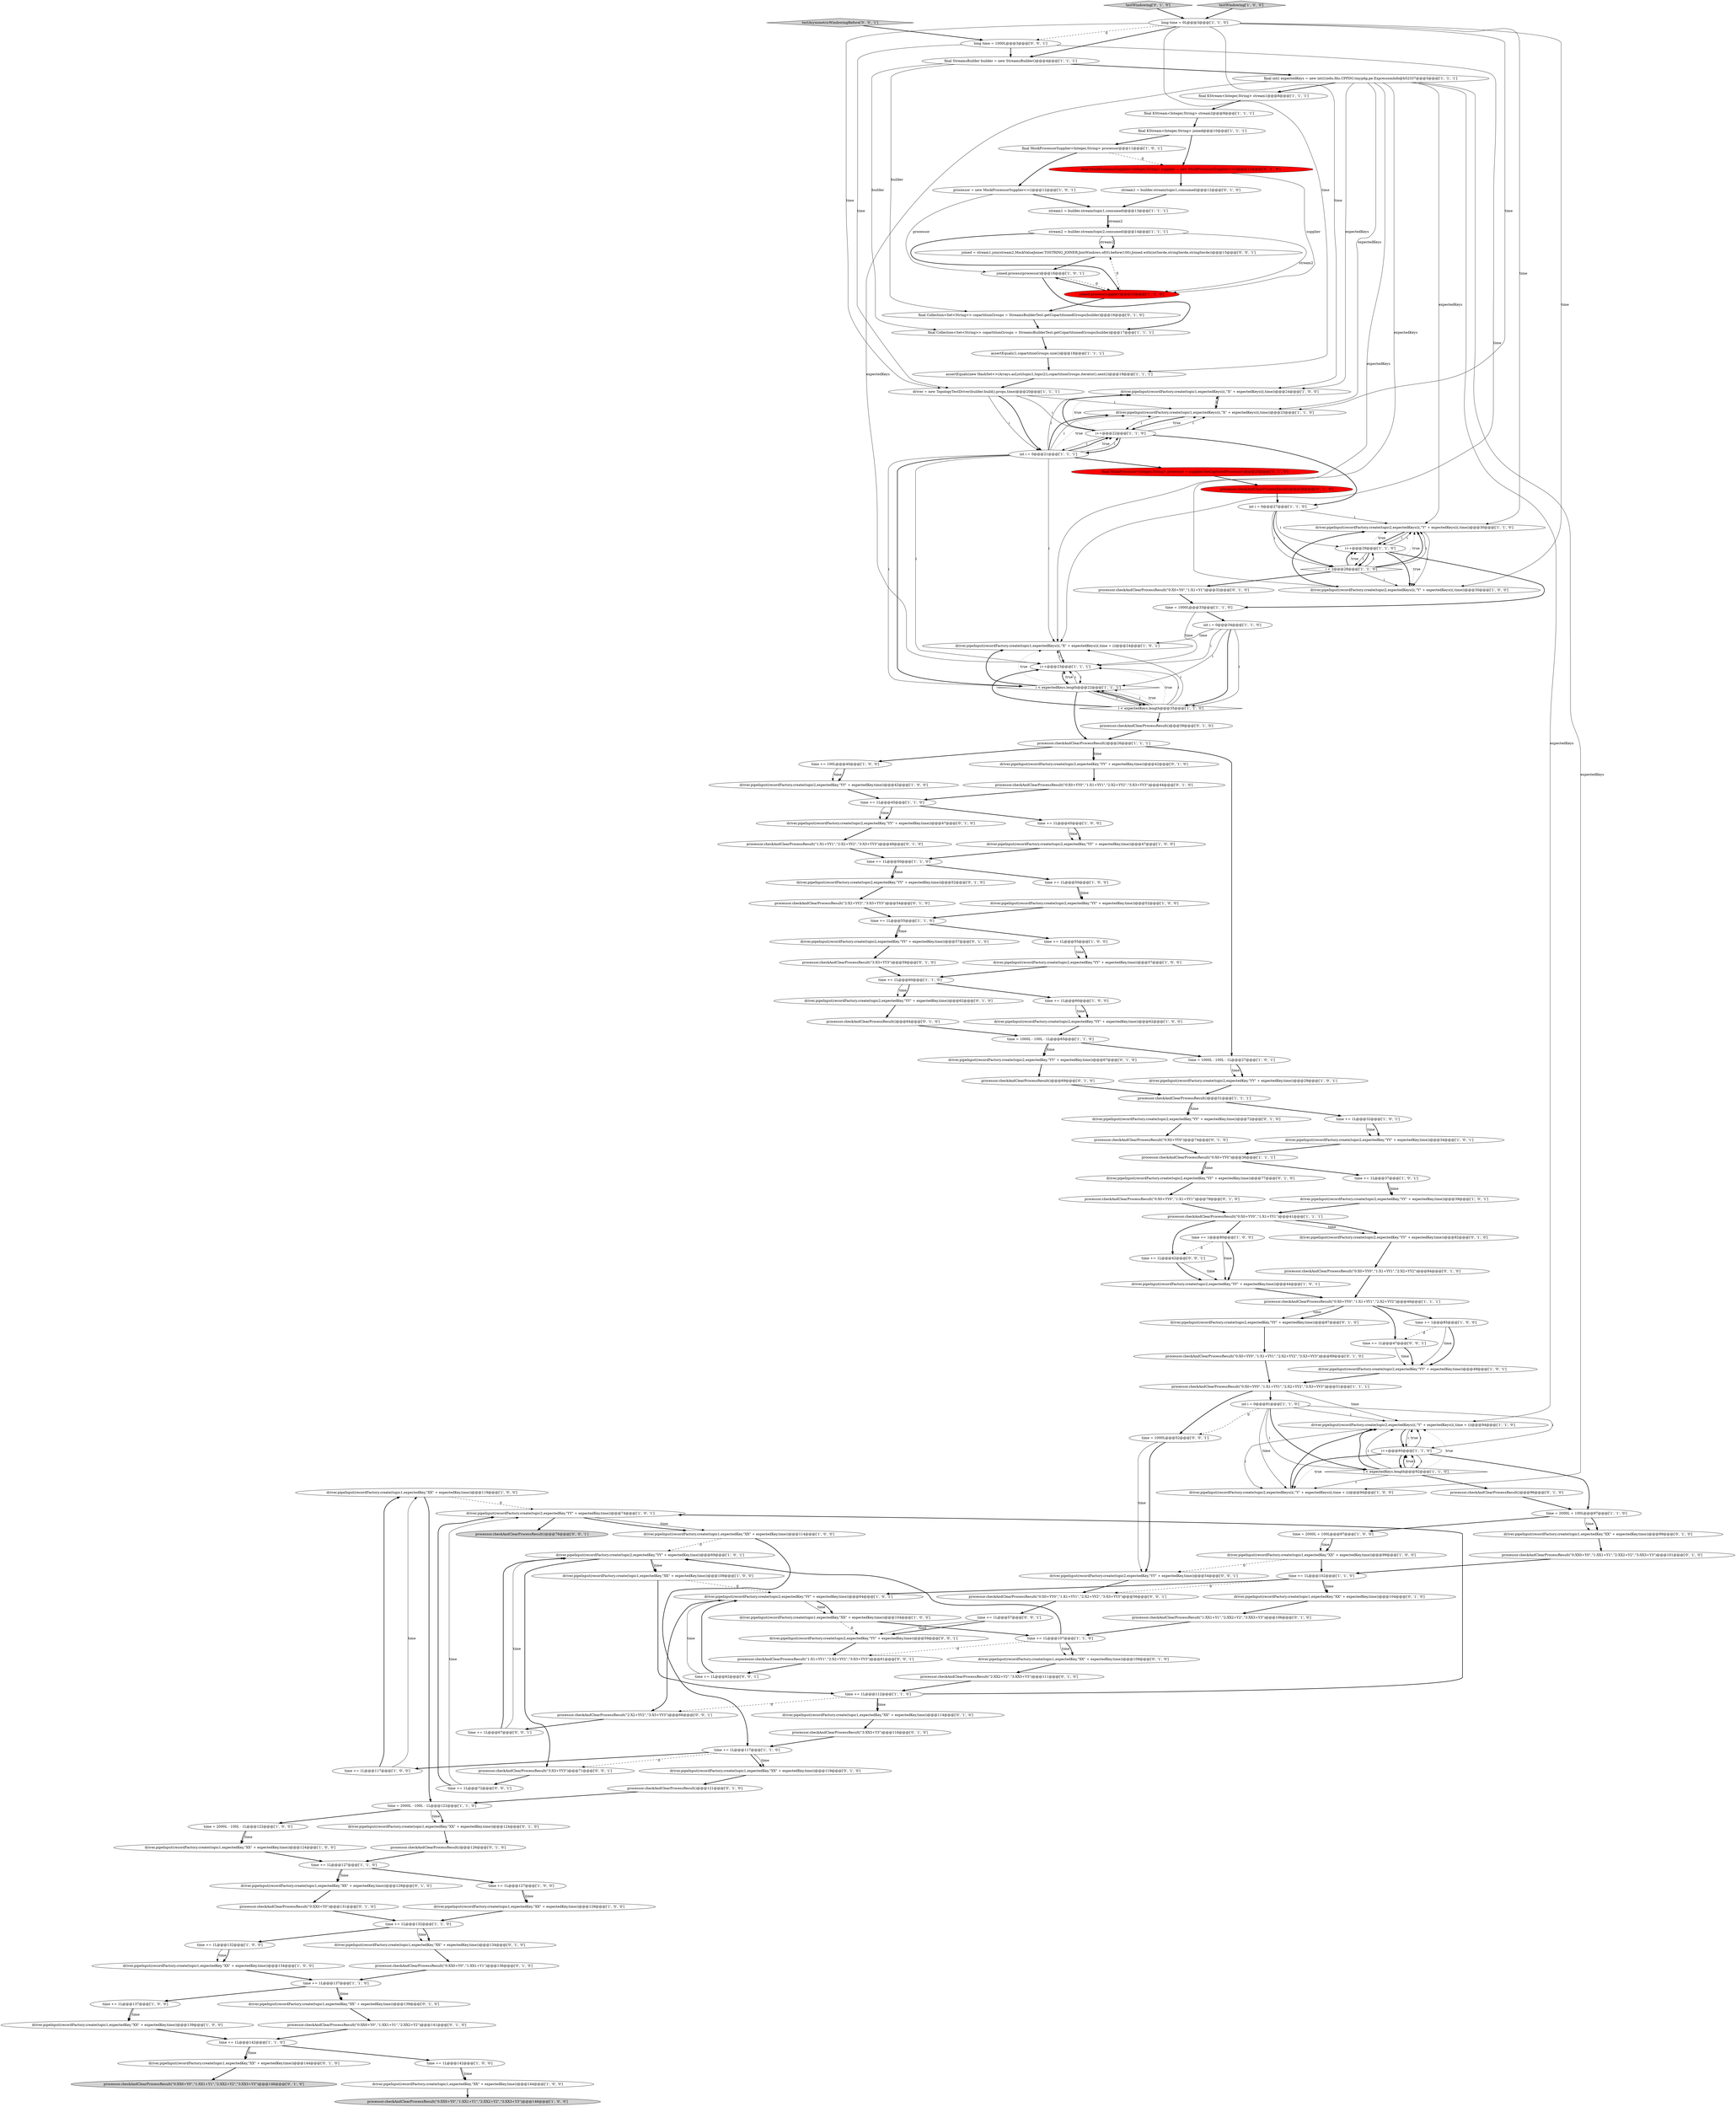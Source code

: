 digraph {
75 [style = filled, label = "driver.pipeInput(recordFactory.create(topic1,expectedKey,\"XX\" + expectedKey,time))@@@134@@@['1', '0', '0']", fillcolor = white, shape = ellipse image = "AAA0AAABBB1BBB"];
8 [style = filled, label = "driver.pipeInput(recordFactory.create(topic2,expectedKey,\"YY\" + expectedKey,time))@@@34@@@['1', '0', '1']", fillcolor = white, shape = ellipse image = "AAA0AAABBB1BBB"];
154 [style = filled, label = "time += 1L@@@67@@@['0', '0', '1']", fillcolor = white, shape = ellipse image = "AAA0AAABBB3BBB"];
96 [style = filled, label = "time = 2000L - 100L - 1L@@@122@@@['1', '0', '0']", fillcolor = white, shape = ellipse image = "AAA0AAABBB1BBB"];
158 [style = filled, label = "processor.checkAndClearProcessResult(\"1:X1+YY1\",\"2:X2+YY2\",\"3:X3+YY3\")@@@61@@@['0', '0', '1']", fillcolor = white, shape = ellipse image = "AAA0AAABBB3BBB"];
27 [style = filled, label = "time = 1000L@@@33@@@['1', '1', '0']", fillcolor = white, shape = ellipse image = "AAA0AAABBB1BBB"];
101 [style = filled, label = "processor.checkAndClearProcessResult()@@@64@@@['0', '1', '0']", fillcolor = white, shape = ellipse image = "AAA0AAABBB2BBB"];
62 [style = filled, label = "time = 2000L - 100L - 1L@@@122@@@['1', '1', '0']", fillcolor = white, shape = ellipse image = "AAA0AAABBB1BBB"];
146 [style = filled, label = "processor.checkAndClearProcessResult(\"3:X3+YY3\")@@@59@@@['0', '1', '0']", fillcolor = white, shape = ellipse image = "AAA0AAABBB2BBB"];
15 [style = filled, label = "driver.pipeInput(recordFactory.create(topic1,expectedKey,\"XX\" + expectedKey,time))@@@119@@@['1', '0', '0']", fillcolor = white, shape = ellipse image = "AAA0AAABBB1BBB"];
151 [style = filled, label = "testAsymmetricWindowingBefore['0', '0', '1']", fillcolor = lightgray, shape = diamond image = "AAA0AAABBB3BBB"];
125 [style = filled, label = "driver.pipeInput(recordFactory.create(topic1,expectedKey,\"XX\" + expectedKey,time))@@@139@@@['0', '1', '0']", fillcolor = white, shape = ellipse image = "AAA0AAABBB2BBB"];
141 [style = filled, label = "driver.pipeInput(recordFactory.create(topic2,expectedKey,\"YY\" + expectedKey,time))@@@72@@@['0', '1', '0']", fillcolor = white, shape = ellipse image = "AAA0AAABBB2BBB"];
50 [style = filled, label = "driver.pipeInput(recordFactory.create(topic1,expectedKeys(i(,\"X\" + expectedKeys(i(,time))@@@24@@@['1', '0', '0']", fillcolor = white, shape = ellipse image = "AAA0AAABBB1BBB"];
69 [style = filled, label = "driver.pipeInput(recordFactory.create(topic2,expectedKey,\"YY\" + expectedKey,time))@@@69@@@['1', '0', '1']", fillcolor = white, shape = ellipse image = "AAA0AAABBB1BBB"];
81 [style = filled, label = "driver.pipeInput(recordFactory.create(topic2,expectedKeys(i(,\"Y\" + expectedKeys(i(,time))@@@30@@@['1', '1', '0']", fillcolor = white, shape = ellipse image = "AAA0AAABBB1BBB"];
153 [style = filled, label = "processor.checkAndClearProcessResult(\"3:X3+YY3\")@@@71@@@['0', '0', '1']", fillcolor = white, shape = ellipse image = "AAA0AAABBB3BBB"];
77 [style = filled, label = "driver.pipeInput(recordFactory.create(topic1,expectedKey,\"XX\" + expectedKey,time))@@@124@@@['1', '0', '0']", fillcolor = white, shape = ellipse image = "AAA0AAABBB1BBB"];
121 [style = filled, label = "driver.pipeInput(recordFactory.create(topic1,expectedKey,\"XX\" + expectedKey,time))@@@114@@@['0', '1', '0']", fillcolor = white, shape = ellipse image = "AAA0AAABBB2BBB"];
155 [style = filled, label = "time += 1L@@@72@@@['0', '0', '1']", fillcolor = white, shape = ellipse image = "AAA0AAABBB3BBB"];
24 [style = filled, label = "assertEquals(new HashSet<>(Arrays.asList(topic1,topic2)),copartitionGroups.iterator().next())@@@19@@@['1', '1', '1']", fillcolor = white, shape = ellipse image = "AAA0AAABBB1BBB"];
49 [style = filled, label = "time += 1L@@@112@@@['1', '1', '0']", fillcolor = white, shape = ellipse image = "AAA0AAABBB1BBB"];
4 [style = filled, label = "processor.checkAndClearProcessResult(\"0:X0+YY0\",\"1:X1+YY1\",\"2:X2+YY2\",\"3:X3+YY3\")@@@51@@@['1', '1', '1']", fillcolor = white, shape = ellipse image = "AAA0AAABBB1BBB"];
162 [style = filled, label = "joined = stream1.join(stream2,MockValueJoiner.TOSTRING_JOINER,JoinWindows.of(0).before(100),Joined.with(intSerde,stringSerde,stringSerde))@@@15@@@['0', '0', '1']", fillcolor = white, shape = ellipse image = "AAA0AAABBB3BBB"];
119 [style = filled, label = "processor.checkAndClearProcessResult(\"2:XX2+Y2\",\"3:XX3+Y3\")@@@111@@@['0', '1', '0']", fillcolor = white, shape = ellipse image = "AAA0AAABBB2BBB"];
126 [style = filled, label = "driver.pipeInput(recordFactory.create(topic2,expectedKey,\"YY\" + expectedKey,time))@@@42@@@['0', '1', '0']", fillcolor = white, shape = ellipse image = "AAA0AAABBB2BBB"];
64 [style = filled, label = "driver.pipeInput(recordFactory.create(topic2,expectedKey,\"YY\" + expectedKey,time))@@@42@@@['1', '0', '0']", fillcolor = white, shape = ellipse image = "AAA0AAABBB1BBB"];
70 [style = filled, label = "time += 1L@@@137@@@['1', '0', '0']", fillcolor = white, shape = ellipse image = "AAA0AAABBB1BBB"];
35 [style = filled, label = "driver.pipeInput(recordFactory.create(topic2,expectedKey,\"YY\" + expectedKey,time))@@@29@@@['1', '0', '1']", fillcolor = white, shape = ellipse image = "AAA0AAABBB1BBB"];
103 [style = filled, label = "driver.pipeInput(recordFactory.create(topic1,expectedKey,\"XX\" + expectedKey,time))@@@134@@@['0', '1', '0']", fillcolor = white, shape = ellipse image = "AAA0AAABBB2BBB"];
63 [style = filled, label = "driver.pipeInput(recordFactory.create(topic2,expectedKey,\"YY\" + expectedKey,time))@@@39@@@['1', '0', '1']", fillcolor = white, shape = ellipse image = "AAA0AAABBB1BBB"];
45 [style = filled, label = "final KStream<Integer,String> joined@@@10@@@['1', '1', '1']", fillcolor = white, shape = ellipse image = "AAA0AAABBB1BBB"];
83 [style = filled, label = "time += 1L@@@55@@@['1', '0', '0']", fillcolor = white, shape = ellipse image = "AAA0AAABBB1BBB"];
2 [style = filled, label = "time += 1L@@@127@@@['1', '0', '0']", fillcolor = white, shape = ellipse image = "AAA0AAABBB1BBB"];
60 [style = filled, label = "time += 1L@@@117@@@['1', '1', '0']", fillcolor = white, shape = ellipse image = "AAA0AAABBB1BBB"];
108 [style = filled, label = "processor.checkAndClearProcessResult()@@@96@@@['0', '1', '0']", fillcolor = white, shape = ellipse image = "AAA0AAABBB2BBB"];
104 [style = filled, label = "final MockProcessor<Integer,String> processor = supplier.theCapturedProcessor()@@@25@@@['0', '1', '0']", fillcolor = red, shape = ellipse image = "AAA1AAABBB2BBB"];
31 [style = filled, label = "time += 1L@@@127@@@['1', '1', '0']", fillcolor = white, shape = ellipse image = "AAA0AAABBB1BBB"];
43 [style = filled, label = "time = 1000L - 100L - 1L@@@27@@@['1', '0', '1']", fillcolor = white, shape = ellipse image = "AAA0AAABBB1BBB"];
1 [style = filled, label = "i < expectedKeys.length@@@92@@@['1', '1', '0']", fillcolor = white, shape = diamond image = "AAA0AAABBB1BBB"];
58 [style = filled, label = "time += 1L@@@107@@@['1', '1', '0']", fillcolor = white, shape = ellipse image = "AAA0AAABBB1BBB"];
113 [style = filled, label = "driver.pipeInput(recordFactory.create(topic2,expectedKey,\"YY\" + expectedKey,time))@@@67@@@['0', '1', '0']", fillcolor = white, shape = ellipse image = "AAA0AAABBB2BBB"];
37 [style = filled, label = "driver.pipeInput(recordFactory.create(topic2,expectedKeys(i(,\"Y\" + expectedKeys(i(,time + i))@@@94@@@['1', '1', '0']", fillcolor = white, shape = ellipse image = "AAA0AAABBB1BBB"];
145 [style = filled, label = "processor.checkAndClearProcessResult()@@@26@@@['0', '1', '0']", fillcolor = red, shape = ellipse image = "AAA1AAABBB2BBB"];
0 [style = filled, label = "time += 1L@@@137@@@['1', '1', '0']", fillcolor = white, shape = ellipse image = "AAA0AAABBB1BBB"];
132 [style = filled, label = "processor.checkAndClearProcessResult(\"0:XX0+Y0\",\"1:XX1+Y1\",\"2:XX2+Y2\",\"3:XX3+Y3\")@@@146@@@['0', '1', '0']", fillcolor = lightgray, shape = ellipse image = "AAA0AAABBB2BBB"];
34 [style = filled, label = "processor.checkAndClearProcessResult(\"0:XX0+Y0\",\"1:XX1+Y1\",\"2:XX2+Y2\",\"3:XX3+Y3\")@@@146@@@['1', '0', '0']", fillcolor = lightgray, shape = ellipse image = "AAA0AAABBB1BBB"];
51 [style = filled, label = "driver.pipeInput(recordFactory.create(topic1,expectedKey,\"XX\" + expectedKey,time))@@@99@@@['1', '0', '0']", fillcolor = white, shape = ellipse image = "AAA0AAABBB1BBB"];
78 [style = filled, label = "time += 1L@@@50@@@['1', '0', '0']", fillcolor = white, shape = ellipse image = "AAA0AAABBB1BBB"];
94 [style = filled, label = "time += 1L@@@142@@@['1', '1', '0']", fillcolor = white, shape = ellipse image = "AAA0AAABBB1BBB"];
98 [style = filled, label = "driver.pipeInput(recordFactory.create(topic2,expectedKey,\"YY\" + expectedKey,time))@@@74@@@['1', '0', '1']", fillcolor = white, shape = ellipse image = "AAA0AAABBB1BBB"];
138 [style = filled, label = "driver.pipeInput(recordFactory.create(topic2,expectedKey,\"YY\" + expectedKey,time))@@@47@@@['0', '1', '0']", fillcolor = white, shape = ellipse image = "AAA0AAABBB2BBB"];
6 [style = filled, label = "time += 1@@@80@@@['1', '0', '0']", fillcolor = white, shape = ellipse image = "AAA0AAABBB1BBB"];
114 [style = filled, label = "driver.pipeInput(recordFactory.create(topic1,expectedKey,\"XX\" + expectedKey,time))@@@99@@@['0', '1', '0']", fillcolor = white, shape = ellipse image = "AAA0AAABBB2BBB"];
14 [style = filled, label = "final StreamsBuilder builder = new StreamsBuilder()@@@4@@@['1', '1', '1']", fillcolor = white, shape = ellipse image = "AAA0AAABBB1BBB"];
72 [style = filled, label = "driver.pipeInput(recordFactory.create(topic1,expectedKey,\"XX\" + expectedKey,time))@@@139@@@['1', '0', '0']", fillcolor = white, shape = ellipse image = "AAA0AAABBB1BBB"];
5 [style = filled, label = "assertEquals(1,copartitionGroups.size())@@@18@@@['1', '1', '1']", fillcolor = white, shape = ellipse image = "AAA0AAABBB1BBB"];
99 [style = filled, label = "driver.pipeInput(recordFactory.create(topic2,expectedKey,\"YY\" + expectedKey,time))@@@87@@@['0', '1', '0']", fillcolor = white, shape = ellipse image = "AAA0AAABBB2BBB"];
79 [style = filled, label = "time += 1L@@@60@@@['1', '1', '0']", fillcolor = white, shape = ellipse image = "AAA0AAABBB1BBB"];
40 [style = filled, label = "processor = new MockProcessorSupplier<>()@@@12@@@['1', '0', '1']", fillcolor = white, shape = ellipse image = "AAA0AAABBB1BBB"];
111 [style = filled, label = "processor.checkAndClearProcessResult(\"0:X0+Y0\",\"1:X1+Y1\")@@@32@@@['0', '1', '0']", fillcolor = white, shape = ellipse image = "AAA0AAABBB2BBB"];
147 [style = filled, label = "processor.checkAndClearProcessResult(\"0:X0+YY0\",\"1:X1+YY1\",\"2:X2+YY2\",\"3:X3+YY3\")@@@89@@@['0', '1', '0']", fillcolor = white, shape = ellipse image = "AAA0AAABBB2BBB"];
44 [style = filled, label = "processor.checkAndClearProcessResult(\"0:X0+YY0\")@@@36@@@['1', '1', '1']", fillcolor = white, shape = ellipse image = "AAA0AAABBB1BBB"];
56 [style = filled, label = "joined.process(processor)@@@16@@@['1', '0', '1']", fillcolor = white, shape = ellipse image = "AAA0AAABBB1BBB"];
13 [style = filled, label = "driver.pipeInput(recordFactory.create(topic2,expectedKey,\"YY\" + expectedKey,time))@@@44@@@['1', '0', '1']", fillcolor = white, shape = ellipse image = "AAA0AAABBB1BBB"];
23 [style = filled, label = "i < expectedKeys.length@@@22@@@['1', '1', '1']", fillcolor = white, shape = diamond image = "AAA0AAABBB1BBB"];
42 [style = filled, label = "final KStream<Integer,String> stream1@@@8@@@['1', '1', '1']", fillcolor = white, shape = ellipse image = "AAA0AAABBB1BBB"];
95 [style = filled, label = "driver.pipeInput(recordFactory.create(topic1,expectedKey,\"XX\" + expectedKey,time))@@@104@@@['1', '0', '0']", fillcolor = white, shape = ellipse image = "AAA0AAABBB1BBB"];
39 [style = filled, label = "time = 2000L + 100L@@@97@@@['1', '1', '0']", fillcolor = white, shape = ellipse image = "AAA0AAABBB1BBB"];
120 [style = filled, label = "stream1 = builder.stream(topic1,consumed)@@@12@@@['0', '1', '0']", fillcolor = white, shape = ellipse image = "AAA0AAABBB2BBB"];
84 [style = filled, label = "driver.pipeInput(recordFactory.create(topic1,expectedKeys(i(,\"X\" + expectedKeys(i(,time))@@@23@@@['1', '1', '0']", fillcolor = white, shape = ellipse image = "AAA0AAABBB1BBB"];
88 [style = filled, label = "int i = 0@@@27@@@['1', '1', '0']", fillcolor = white, shape = ellipse image = "AAA0AAABBB1BBB"];
48 [style = filled, label = "time += 100L@@@40@@@['1', '0', '0']", fillcolor = white, shape = ellipse image = "AAA0AAABBB1BBB"];
52 [style = filled, label = "time += 1L@@@55@@@['1', '1', '0']", fillcolor = white, shape = ellipse image = "AAA0AAABBB1BBB"];
128 [style = filled, label = "driver.pipeInput(recordFactory.create(topic1,expectedKey,\"XX\" + expectedKey,time))@@@119@@@['0', '1', '0']", fillcolor = white, shape = ellipse image = "AAA0AAABBB2BBB"];
112 [style = filled, label = "testWindowing['0', '1', '0']", fillcolor = lightgray, shape = diamond image = "AAA0AAABBB2BBB"];
137 [style = filled, label = "processor.checkAndClearProcessResult(\"0:XX0+Y0\",\"1:XX1+Y1\",\"2:XX2+Y2\")@@@141@@@['0', '1', '0']", fillcolor = white, shape = ellipse image = "AAA0AAABBB2BBB"];
29 [style = filled, label = "i < expectedKeys.length@@@35@@@['1', '1', '0']", fillcolor = white, shape = diamond image = "AAA0AAABBB1BBB"];
76 [style = filled, label = "int i = 0@@@21@@@['1', '1', '1']", fillcolor = white, shape = ellipse image = "AAA0AAABBB1BBB"];
105 [style = filled, label = "driver.pipeInput(recordFactory.create(topic2,expectedKey,\"YY\" + expectedKey,time))@@@57@@@['0', '1', '0']", fillcolor = white, shape = ellipse image = "AAA0AAABBB2BBB"];
118 [style = filled, label = "driver.pipeInput(recordFactory.create(topic2,expectedKey,\"YY\" + expectedKey,time))@@@52@@@['0', '1', '0']", fillcolor = white, shape = ellipse image = "AAA0AAABBB2BBB"];
115 [style = filled, label = "processor.checkAndClearProcessResult(\"0:XX0+Y0\",\"1:XX1+Y1\")@@@136@@@['0', '1', '0']", fillcolor = white, shape = ellipse image = "AAA0AAABBB2BBB"];
28 [style = filled, label = "driver.pipeInput(recordFactory.create(topic2,expectedKey,\"YY\" + expectedKey,time))@@@64@@@['1', '0', '1']", fillcolor = white, shape = ellipse image = "AAA0AAABBB1BBB"];
20 [style = filled, label = "time += 1L@@@102@@@['1', '1', '0']", fillcolor = white, shape = ellipse image = "AAA0AAABBB1BBB"];
164 [style = filled, label = "time += 1L@@@47@@@['0', '0', '1']", fillcolor = white, shape = ellipse image = "AAA0AAABBB3BBB"];
30 [style = filled, label = "time += 1L@@@45@@@['1', '1', '0']", fillcolor = white, shape = ellipse image = "AAA0AAABBB1BBB"];
32 [style = filled, label = "time += 1L@@@117@@@['1', '0', '0']", fillcolor = white, shape = ellipse image = "AAA0AAABBB1BBB"];
160 [style = filled, label = "driver.pipeInput(recordFactory.create(topic2,expectedKey,\"YY\" + expectedKey,time))@@@59@@@['0', '0', '1']", fillcolor = white, shape = ellipse image = "AAA0AAABBB3BBB"];
110 [style = filled, label = "processor.checkAndClearProcessResult(\"2:X2+YY2\",\"3:X3+YY3\")@@@54@@@['0', '1', '0']", fillcolor = white, shape = ellipse image = "AAA0AAABBB2BBB"];
144 [style = filled, label = "driver.pipeInput(recordFactory.create(topic2,expectedKey,\"YY\" + expectedKey,time))@@@82@@@['0', '1', '0']", fillcolor = white, shape = ellipse image = "AAA0AAABBB2BBB"];
59 [style = filled, label = "time += 1L@@@32@@@['1', '0', '1']", fillcolor = white, shape = ellipse image = "AAA0AAABBB1BBB"];
107 [style = filled, label = "final MockProcessorSupplier<Integer,String> supplier = new MockProcessorSupplier<>()@@@11@@@['0', '1', '0']", fillcolor = red, shape = ellipse image = "AAA1AAABBB2BBB"];
22 [style = filled, label = "time += 1L@@@50@@@['1', '1', '0']", fillcolor = white, shape = ellipse image = "AAA0AAABBB1BBB"];
90 [style = filled, label = "driver.pipeInput(recordFactory.create(topic1,expectedKey,\"XX\" + expectedKey,time))@@@114@@@['1', '0', '0']", fillcolor = white, shape = ellipse image = "AAA0AAABBB1BBB"];
82 [style = filled, label = "final int(( expectedKeys = new int((((edu.fdu.CPPDG.tinypdg.pe.ExpressionInfo@b52337@@@5@@@['1', '1', '1']", fillcolor = white, shape = ellipse image = "AAA0AAABBB1BBB"];
129 [style = filled, label = "driver.pipeInput(recordFactory.create(topic1,expectedKey,\"XX\" + expectedKey,time))@@@144@@@['0', '1', '0']", fillcolor = white, shape = ellipse image = "AAA0AAABBB2BBB"];
116 [style = filled, label = "driver.pipeInput(recordFactory.create(topic1,expectedKey,\"XX\" + expectedKey,time))@@@124@@@['0', '1', '0']", fillcolor = white, shape = ellipse image = "AAA0AAABBB2BBB"];
47 [style = filled, label = "time += 1L@@@60@@@['1', '0', '0']", fillcolor = white, shape = ellipse image = "AAA0AAABBB1BBB"];
57 [style = filled, label = "int i = 0@@@34@@@['1', '1', '0']", fillcolor = white, shape = ellipse image = "AAA0AAABBB1BBB"];
134 [style = filled, label = "processor.checkAndClearProcessResult()@@@69@@@['0', '1', '0']", fillcolor = white, shape = ellipse image = "AAA0AAABBB2BBB"];
117 [style = filled, label = "processor.checkAndClearProcessResult(\"1:XX1+Y1\",\"2:XX2+Y2\",\"3:XX3+Y3\")@@@106@@@['0', '1', '0']", fillcolor = white, shape = ellipse image = "AAA0AAABBB2BBB"];
19 [style = filled, label = "driver.pipeInput(recordFactory.create(topic2,expectedKey,\"YY\" + expectedKey,time))@@@52@@@['1', '0', '0']", fillcolor = white, shape = ellipse image = "AAA0AAABBB1BBB"];
12 [style = filled, label = "stream2 = builder.stream(topic2,consumed)@@@14@@@['1', '1', '1']", fillcolor = white, shape = ellipse image = "AAA0AAABBB1BBB"];
127 [style = filled, label = "processor.checkAndClearProcessResult(\"0:X0+YY0\",\"1:X1+YY1\",\"2:X2+YY2\",\"3:X3+YY3\")@@@44@@@['0', '1', '0']", fillcolor = white, shape = ellipse image = "AAA0AAABBB2BBB"];
100 [style = filled, label = "driver.pipeInput(recordFactory.create(topic1,expectedKey,\"XX\" + expectedKey,time))@@@104@@@['0', '1', '0']", fillcolor = white, shape = ellipse image = "AAA0AAABBB2BBB"];
140 [style = filled, label = "processor.checkAndClearProcessResult(\"0:X0+YY0\",\"1:X1+YY1\",\"2:X2+YY2\")@@@84@@@['0', '1', '0']", fillcolor = white, shape = ellipse image = "AAA0AAABBB2BBB"];
73 [style = filled, label = "testWindowing['1', '0', '0']", fillcolor = lightgray, shape = diamond image = "AAA0AAABBB1BBB"];
135 [style = filled, label = "final Collection<Set<String>> copartitionGroups = StreamsBuilderTest.getCopartitionedGroups(builder)@@@16@@@['0', '1', '0']", fillcolor = white, shape = ellipse image = "AAA0AAABBB2BBB"];
109 [style = filled, label = "driver.pipeInput(recordFactory.create(topic2,expectedKey,\"YY\" + expectedKey,time))@@@62@@@['0', '1', '0']", fillcolor = white, shape = ellipse image = "AAA0AAABBB2BBB"];
18 [style = filled, label = "driver.pipeInput(recordFactory.create(topic2,expectedKey,\"YY\" + expectedKey,time))@@@57@@@['1', '0', '0']", fillcolor = white, shape = ellipse image = "AAA0AAABBB1BBB"];
46 [style = filled, label = "time += 1L@@@37@@@['1', '0', '1']", fillcolor = white, shape = ellipse image = "AAA0AAABBB1BBB"];
68 [style = filled, label = "processor.checkAndClearProcessResult(\"0:X0+YY0\",\"1:X1+YY1\",\"2:X2+YY2\")@@@46@@@['1', '1', '1']", fillcolor = white, shape = ellipse image = "AAA0AAABBB1BBB"];
38 [style = filled, label = "time = 1000L - 100L - 1L@@@65@@@['1', '1', '0']", fillcolor = white, shape = ellipse image = "AAA0AAABBB1BBB"];
87 [style = filled, label = "i++@@@23@@@['1', '1', '1']", fillcolor = white, shape = ellipse image = "AAA0AAABBB1BBB"];
133 [style = filled, label = "processor.checkAndClearProcessResult(\"0:X0+YY0\",\"1:X1+YY1\")@@@79@@@['0', '1', '0']", fillcolor = white, shape = ellipse image = "AAA0AAABBB2BBB"];
122 [style = filled, label = "processor.checkAndClearProcessResult(\"1:X1+YY1\",\"2:X2+YY2\",\"3:X3+YY3\")@@@49@@@['0', '1', '0']", fillcolor = white, shape = ellipse image = "AAA0AAABBB2BBB"];
65 [style = filled, label = "time = 2000L + 100L@@@97@@@['1', '0', '0']", fillcolor = white, shape = ellipse image = "AAA0AAABBB1BBB"];
86 [style = filled, label = "time += 1@@@85@@@['1', '0', '0']", fillcolor = white, shape = ellipse image = "AAA0AAABBB1BBB"];
139 [style = filled, label = "processor.checkAndClearProcessResult(\"3:XX3+Y3\")@@@116@@@['0', '1', '0']", fillcolor = white, shape = ellipse image = "AAA0AAABBB2BBB"];
157 [style = filled, label = "long time = 1000L@@@3@@@['0', '0', '1']", fillcolor = white, shape = ellipse image = "AAA0AAABBB3BBB"];
156 [style = filled, label = "time = 1000L@@@52@@@['0', '0', '1']", fillcolor = white, shape = ellipse image = "AAA0AAABBB3BBB"];
97 [style = filled, label = "driver.pipeInput(recordFactory.create(topic2,expectedKeys(i(,\"Y\" + expectedKeys(i(,time + i))@@@94@@@['1', '0', '0']", fillcolor = white, shape = ellipse image = "AAA0AAABBB1BBB"];
106 [style = filled, label = "driver.pipeInput(recordFactory.create(topic2,expectedKey,\"YY\" + expectedKey,time))@@@77@@@['0', '1', '0']", fillcolor = white, shape = ellipse image = "AAA0AAABBB2BBB"];
33 [style = filled, label = "i++@@@22@@@['1', '1', '0']", fillcolor = white, shape = ellipse image = "AAA0AAABBB1BBB"];
11 [style = filled, label = "time += 1L@@@132@@@['1', '1', '0']", fillcolor = white, shape = ellipse image = "AAA0AAABBB1BBB"];
130 [style = filled, label = "driver.pipeInput(recordFactory.create(topic1,expectedKey,\"XX\" + expectedKey,time))@@@109@@@['0', '1', '0']", fillcolor = white, shape = ellipse image = "AAA0AAABBB2BBB"];
67 [style = filled, label = "time += 1L@@@45@@@['1', '0', '0']", fillcolor = white, shape = ellipse image = "AAA0AAABBB1BBB"];
74 [style = filled, label = "processor.checkAndClearProcessResult(\"0:X0+YY0\",\"1:X1+YY1\")@@@41@@@['1', '1', '1']", fillcolor = white, shape = ellipse image = "AAA0AAABBB1BBB"];
93 [style = filled, label = "final KStream<Integer,String> stream2@@@9@@@['1', '1', '1']", fillcolor = white, shape = ellipse image = "AAA0AAABBB1BBB"];
26 [style = filled, label = "i++@@@93@@@['1', '1', '0']", fillcolor = white, shape = ellipse image = "AAA0AAABBB1BBB"];
85 [style = filled, label = "stream1 = builder.stream(topic1,consumed)@@@13@@@['1', '1', '1']", fillcolor = white, shape = ellipse image = "AAA0AAABBB1BBB"];
102 [style = filled, label = "driver.pipeInput(recordFactory.create(topic1,expectedKey,\"XX\" + expectedKey,time))@@@129@@@['0', '1', '0']", fillcolor = white, shape = ellipse image = "AAA0AAABBB2BBB"];
159 [style = filled, label = "processor.checkAndClearProcessResult(\"0:X0+YY0\",\"1:X1+YY1\",\"2:X2+YY2\",\"3:X3+YY3\")@@@56@@@['0', '0', '1']", fillcolor = white, shape = ellipse image = "AAA0AAABBB3BBB"];
161 [style = filled, label = "time += 1L@@@42@@@['0', '0', '1']", fillcolor = white, shape = ellipse image = "AAA0AAABBB3BBB"];
9 [style = filled, label = "time += 1L@@@132@@@['1', '0', '0']", fillcolor = white, shape = ellipse image = "AAA0AAABBB1BBB"];
61 [style = filled, label = "joined.process(supplier)@@@15@@@['1', '1', '0']", fillcolor = red, shape = ellipse image = "AAA1AAABBB1BBB"];
66 [style = filled, label = "driver.pipeInput(recordFactory.create(topic1,expectedKey,\"XX\" + expectedKey,time))@@@144@@@['1', '0', '0']", fillcolor = white, shape = ellipse image = "AAA0AAABBB1BBB"];
152 [style = filled, label = "processor.checkAndClearProcessResult(\"2:X2+YY2\",\"3:X3+YY3\")@@@66@@@['0', '0', '1']", fillcolor = white, shape = ellipse image = "AAA0AAABBB3BBB"];
53 [style = filled, label = "int i = 0@@@91@@@['1', '1', '0']", fillcolor = white, shape = ellipse image = "AAA0AAABBB1BBB"];
91 [style = filled, label = "long time = 0L@@@3@@@['1', '1', '0']", fillcolor = white, shape = ellipse image = "AAA0AAABBB1BBB"];
3 [style = filled, label = "processor.checkAndClearProcessResult()@@@26@@@['1', '1', '1']", fillcolor = white, shape = ellipse image = "AAA0AAABBB1BBB"];
123 [style = filled, label = "processor.checkAndClearProcessResult(\"0:XX0+Y0\",\"1:XX1+Y1\",\"2:XX2+Y2\",\"3:XX3+Y3\")@@@101@@@['0', '1', '0']", fillcolor = white, shape = ellipse image = "AAA0AAABBB2BBB"];
124 [style = filled, label = "processor.checkAndClearProcessResult(\"0:XX0+Y0\")@@@131@@@['0', '1', '0']", fillcolor = white, shape = ellipse image = "AAA0AAABBB2BBB"];
17 [style = filled, label = "driver.pipeInput(recordFactory.create(topic2,expectedKey,\"YY\" + expectedKey,time))@@@62@@@['1', '0', '0']", fillcolor = white, shape = ellipse image = "AAA0AAABBB1BBB"];
54 [style = filled, label = "i++@@@29@@@['1', '1', '0']", fillcolor = white, shape = ellipse image = "AAA0AAABBB1BBB"];
21 [style = filled, label = "final Collection<Set<String>> copartitionGroups = StreamsBuilderTest.getCopartitionedGroups(builder)@@@17@@@['1', '1', '1']", fillcolor = white, shape = ellipse image = "AAA0AAABBB1BBB"];
25 [style = filled, label = "driver.pipeInput(recordFactory.create(topic2,expectedKey,\"YY\" + expectedKey,time))@@@49@@@['1', '0', '1']", fillcolor = white, shape = ellipse image = "AAA0AAABBB1BBB"];
41 [style = filled, label = "processor.checkAndClearProcessResult()@@@31@@@['1', '1', '1']", fillcolor = white, shape = ellipse image = "AAA0AAABBB1BBB"];
149 [style = filled, label = "time += 1L@@@57@@@['0', '0', '1']", fillcolor = white, shape = ellipse image = "AAA0AAABBB3BBB"];
16 [style = filled, label = "driver = new TopologyTestDriver(builder.build(),props,time)@@@20@@@['1', '1', '1']", fillcolor = white, shape = ellipse image = "AAA0AAABBB1BBB"];
89 [style = filled, label = "final MockProcessorSupplier<Integer,String> processor@@@11@@@['1', '0', '1']", fillcolor = white, shape = ellipse image = "AAA0AAABBB1BBB"];
148 [style = filled, label = "time += 1L@@@62@@@['0', '0', '1']", fillcolor = white, shape = ellipse image = "AAA0AAABBB3BBB"];
163 [style = filled, label = "driver.pipeInput(recordFactory.create(topic2,expectedKey,\"YY\" + expectedKey,time))@@@54@@@['0', '0', '1']", fillcolor = white, shape = ellipse image = "AAA0AAABBB3BBB"];
55 [style = filled, label = "driver.pipeInput(recordFactory.create(topic1,expectedKeys(i(,\"X\" + expectedKeys(i(,time + i))@@@24@@@['1', '0', '1']", fillcolor = white, shape = ellipse image = "AAA0AAABBB1BBB"];
7 [style = filled, label = "driver.pipeInput(recordFactory.create(topic2,expectedKey,\"YY\" + expectedKey,time))@@@47@@@['1', '0', '0']", fillcolor = white, shape = ellipse image = "AAA0AAABBB1BBB"];
131 [style = filled, label = "processor.checkAndClearProcessResult()@@@121@@@['0', '1', '0']", fillcolor = white, shape = ellipse image = "AAA0AAABBB2BBB"];
80 [style = filled, label = "i < 2@@@28@@@['1', '1', '0']", fillcolor = white, shape = diamond image = "AAA0AAABBB1BBB"];
143 [style = filled, label = "processor.checkAndClearProcessResult()@@@39@@@['0', '1', '0']", fillcolor = white, shape = ellipse image = "AAA0AAABBB2BBB"];
92 [style = filled, label = "driver.pipeInput(recordFactory.create(topic1,expectedKey,\"XX\" + expectedKey,time))@@@109@@@['1', '0', '0']", fillcolor = white, shape = ellipse image = "AAA0AAABBB1BBB"];
71 [style = filled, label = "time += 1L@@@142@@@['1', '0', '0']", fillcolor = white, shape = ellipse image = "AAA0AAABBB1BBB"];
142 [style = filled, label = "processor.checkAndClearProcessResult(\"0:X0+YY0\")@@@74@@@['0', '1', '0']", fillcolor = white, shape = ellipse image = "AAA0AAABBB2BBB"];
136 [style = filled, label = "processor.checkAndClearProcessResult()@@@126@@@['0', '1', '0']", fillcolor = white, shape = ellipse image = "AAA0AAABBB2BBB"];
36 [style = filled, label = "driver.pipeInput(recordFactory.create(topic2,expectedKeys(i(,\"Y\" + expectedKeys(i(,time))@@@30@@@['1', '0', '0']", fillcolor = white, shape = ellipse image = "AAA0AAABBB1BBB"];
10 [style = filled, label = "driver.pipeInput(recordFactory.create(topic1,expectedKey,\"XX\" + expectedKey,time))@@@129@@@['1', '0', '0']", fillcolor = white, shape = ellipse image = "AAA0AAABBB1BBB"];
150 [style = filled, label = "processor.checkAndClearProcessResult()@@@76@@@['0', '0', '1']", fillcolor = lightgray, shape = ellipse image = "AAA0AAABBB3BBB"];
96->77 [style = bold, label=""];
145->88 [style = bold, label=""];
61->56 [style = bold, label=""];
88->54 [style = solid, label="i"];
83->18 [style = solid, label="time"];
60->32 [style = bold, label=""];
100->117 [style = bold, label=""];
115->0 [style = bold, label=""];
74->144 [style = solid, label="time"];
107->61 [style = solid, label="supplier"];
22->78 [style = bold, label=""];
39->114 [style = bold, label=""];
91->14 [style = bold, label=""];
156->163 [style = bold, label=""];
68->164 [style = bold, label=""];
118->110 [style = bold, label=""];
75->0 [style = bold, label=""];
164->25 [style = solid, label="time"];
98->90 [style = solid, label="time"];
33->76 [style = solid, label="i"];
26->1 [style = bold, label=""];
161->13 [style = solid, label="time"];
90->60 [style = bold, label=""];
113->134 [style = bold, label=""];
31->2 [style = bold, label=""];
23->3 [style = bold, label=""];
69->153 [style = bold, label=""];
44->106 [style = solid, label="time"];
12->162 [style = solid, label="stream2"];
41->59 [style = bold, label=""];
33->50 [style = bold, label=""];
23->87 [style = dotted, label="true"];
66->34 [style = bold, label=""];
54->80 [style = solid, label="i"];
107->120 [style = bold, label=""];
0->125 [style = bold, label=""];
28->95 [style = solid, label="time"];
3->126 [style = bold, label=""];
26->97 [style = dotted, label="true"];
148->28 [style = solid, label="time"];
45->107 [style = bold, label=""];
3->126 [style = solid, label="time"];
46->63 [style = solid, label="time"];
102->124 [style = bold, label=""];
29->143 [style = bold, label=""];
2->10 [style = bold, label=""];
76->33 [style = bold, label=""];
40->85 [style = bold, label=""];
128->131 [style = bold, label=""];
76->104 [style = bold, label=""];
108->39 [style = bold, label=""];
163->159 [style = bold, label=""];
57->87 [style = solid, label="i"];
28->95 [style = bold, label=""];
4->37 [style = solid, label="time"];
80->81 [style = dotted, label="true"];
76->33 [style = dotted, label="true"];
1->37 [style = dotted, label="true"];
71->66 [style = bold, label=""];
62->96 [style = bold, label=""];
154->69 [style = solid, label="time"];
157->55 [style = solid, label="time"];
4->156 [style = bold, label=""];
41->141 [style = solid, label="time"];
20->28 [style = bold, label=""];
129->132 [style = bold, label=""];
149->160 [style = bold, label=""];
86->25 [style = solid, label="time"];
91->36 [style = solid, label="time"];
26->39 [style = bold, label=""];
87->23 [style = bold, label=""];
94->71 [style = bold, label=""];
12->162 [style = bold, label=""];
12->61 [style = bold, label=""];
89->40 [style = bold, label=""];
87->23 [style = solid, label="i"];
91->157 [style = dashed, label="0"];
89->107 [style = dashed, label="0"];
67->7 [style = solid, label="time"];
156->163 [style = solid, label="time"];
32->15 [style = bold, label=""];
29->23 [style = solid, label="i"];
82->36 [style = solid, label="expectedKeys"];
3->43 [style = bold, label=""];
61->162 [style = dashed, label="0"];
121->139 [style = bold, label=""];
76->50 [style = solid, label="i"];
96->77 [style = solid, label="time"];
86->164 [style = dashed, label="0"];
23->55 [style = bold, label=""];
33->84 [style = dotted, label="true"];
133->74 [style = bold, label=""];
26->37 [style = dotted, label="true"];
68->99 [style = solid, label="time"];
164->25 [style = bold, label=""];
57->29 [style = bold, label=""];
76->84 [style = solid, label="i"];
2->10 [style = solid, label="time"];
29->23 [style = dotted, label="true"];
33->88 [style = bold, label=""];
8->44 [style = bold, label=""];
11->9 [style = bold, label=""];
112->91 [style = bold, label=""];
22->118 [style = bold, label=""];
17->38 [style = bold, label=""];
22->118 [style = solid, label="time"];
116->136 [style = bold, label=""];
29->87 [style = solid, label="i"];
11->103 [style = solid, label="time"];
52->83 [style = bold, label=""];
126->127 [style = bold, label=""];
160->158 [style = bold, label=""];
14->135 [style = solid, label="builder"];
13->68 [style = bold, label=""];
69->92 [style = bold, label=""];
53->156 [style = dashed, label="0"];
79->47 [style = bold, label=""];
53->1 [style = solid, label="i"];
97->37 [style = bold, label=""];
10->11 [style = bold, label=""];
123->20 [style = bold, label=""];
0->70 [style = bold, label=""];
94->129 [style = bold, label=""];
37->26 [style = bold, label=""];
139->60 [style = bold, label=""];
143->3 [style = bold, label=""];
23->55 [style = dotted, label="true"];
58->130 [style = solid, label="time"];
62->116 [style = solid, label="time"];
158->148 [style = bold, label=""];
76->84 [style = bold, label=""];
15->98 [style = dashed, label="0"];
54->81 [style = solid, label="i"];
49->152 [style = dashed, label="0"];
58->130 [style = bold, label=""];
12->61 [style = solid, label="stream2"];
27->87 [style = solid, label="time"];
144->140 [style = bold, label=""];
60->128 [style = bold, label=""];
57->55 [style = solid, label="time"];
80->54 [style = solid, label="i"];
88->81 [style = solid, label="i"];
76->33 [style = solid, label="i"];
124->11 [style = bold, label=""];
140->68 [style = bold, label=""];
147->4 [style = bold, label=""];
49->98 [style = bold, label=""];
82->97 [style = solid, label="expectedKeys"];
159->149 [style = bold, label=""];
63->74 [style = bold, label=""];
74->6 [style = bold, label=""];
33->76 [style = bold, label=""];
1->97 [style = solid, label="i"];
79->109 [style = solid, label="time"];
127->30 [style = bold, label=""];
7->22 [style = bold, label=""];
135->21 [style = bold, label=""];
155->98 [style = solid, label="time"];
0->125 [style = solid, label="time"];
82->55 [style = solid, label="expectedKeys"];
82->42 [style = bold, label=""];
65->51 [style = solid, label="time"];
50->84 [style = bold, label=""];
73->91 [style = bold, label=""];
103->115 [style = bold, label=""];
76->55 [style = solid, label="i"];
29->55 [style = solid, label="i"];
64->30 [style = bold, label=""];
99->147 [style = bold, label=""];
153->155 [style = bold, label=""];
6->161 [style = dashed, label="0"];
25->4 [style = bold, label=""];
43->35 [style = solid, label="time"];
54->81 [style = dotted, label="true"];
91->84 [style = solid, label="time"];
80->111 [style = bold, label=""];
30->138 [style = solid, label="time"];
111->27 [style = bold, label=""];
57->23 [style = solid, label="i"];
3->48 [style = bold, label=""];
27->57 [style = bold, label=""];
80->54 [style = bold, label=""];
16->76 [style = bold, label=""];
154->69 [style = bold, label=""];
76->23 [style = solid, label="i"];
19->52 [style = bold, label=""];
60->128 [style = solid, label="time"];
45->89 [style = bold, label=""];
49->121 [style = solid, label="time"];
4->53 [style = bold, label=""];
151->157 [style = bold, label=""];
35->41 [style = bold, label=""];
95->58 [style = bold, label=""];
58->158 [style = dashed, label="0"];
33->50 [style = dotted, label="true"];
91->24 [style = solid, label="time"];
56->61 [style = dashed, label="0"];
82->84 [style = solid, label="expectedKeys"];
110->52 [style = bold, label=""];
39->114 [style = solid, label="time"];
98->90 [style = bold, label=""];
65->51 [style = bold, label=""];
152->154 [style = bold, label=""];
16->76 [style = solid, label="i"];
92->28 [style = dashed, label="0"];
43->35 [style = bold, label=""];
134->41 [style = bold, label=""];
88->80 [style = bold, label=""];
6->13 [style = solid, label="time"];
69->92 [style = solid, label="time"];
146->79 [style = bold, label=""];
84->33 [style = solid, label="i"];
32->15 [style = solid, label="time"];
77->31 [style = bold, label=""];
105->146 [style = bold, label=""];
71->66 [style = solid, label="time"];
54->80 [style = bold, label=""];
46->63 [style = bold, label=""];
9->75 [style = solid, label="time"];
82->37 [style = solid, label="expectedKeys"];
148->28 [style = bold, label=""];
91->50 [style = solid, label="time"];
23->87 [style = solid, label="i"];
76->84 [style = dotted, label="true"];
67->7 [style = bold, label=""];
74->161 [style = bold, label=""];
31->102 [style = bold, label=""];
162->56 [style = bold, label=""];
86->25 [style = bold, label=""];
85->12 [style = solid, label="stream2"];
60->153 [style = dashed, label="0"];
157->14 [style = bold, label=""];
37->26 [style = solid, label="i"];
68->99 [style = bold, label=""];
18->79 [style = bold, label=""];
82->81 [style = solid, label="expectedKeys"];
59->8 [style = bold, label=""];
95->160 [style = dashed, label="0"];
93->45 [style = bold, label=""];
130->119 [style = bold, label=""];
94->129 [style = solid, label="time"];
21->5 [style = bold, label=""];
53->97 [style = solid, label="time"];
79->109 [style = bold, label=""];
54->36 [style = bold, label=""];
5->24 [style = bold, label=""];
6->13 [style = bold, label=""];
53->1 [style = bold, label=""];
78->19 [style = bold, label=""];
70->72 [style = bold, label=""];
59->8 [style = solid, label="time"];
38->113 [style = solid, label="time"];
109->101 [style = bold, label=""];
1->37 [style = bold, label=""];
9->75 [style = bold, label=""];
82->87 [style = solid, label="expectedKeys"];
62->116 [style = bold, label=""];
81->54 [style = bold, label=""];
52->105 [style = bold, label=""];
29->87 [style = bold, label=""];
15->62 [style = bold, label=""];
53->37 [style = solid, label="i"];
122->22 [style = bold, label=""];
47->17 [style = solid, label="time"];
1->26 [style = bold, label=""];
52->105 [style = solid, label="time"];
58->69 [style = bold, label=""];
131->62 [style = bold, label=""];
26->97 [style = bold, label=""];
74->144 [style = bold, label=""];
78->19 [style = solid, label="time"];
1->108 [style = bold, label=""];
72->94 [style = bold, label=""];
1->37 [style = solid, label="i"];
23->29 [style = solid, label="i"];
54->27 [style = bold, label=""];
61->135 [style = bold, label=""];
51->163 [style = dashed, label="0"];
84->33 [style = bold, label=""];
80->36 [style = solid, label="i"];
136->31 [style = bold, label=""];
90->69 [style = dashed, label="0"];
57->29 [style = solid, label="i"];
117->58 [style = bold, label=""];
20->100 [style = solid, label="time"];
26->1 [style = solid, label="i"];
80->54 [style = dotted, label="true"];
142->44 [style = bold, label=""];
91->81 [style = solid, label="time"];
28->152 [style = bold, label=""];
23->29 [style = bold, label=""];
155->98 [style = bold, label=""];
44->46 [style = bold, label=""];
84->50 [style = solid, label="i"];
48->64 [style = solid, label="time"];
98->150 [style = bold, label=""];
33->84 [style = solid, label="i"];
70->72 [style = solid, label="time"];
54->36 [style = dotted, label="true"];
30->67 [style = bold, label=""];
106->133 [style = bold, label=""];
29->87 [style = dotted, label="true"];
88->80 [style = solid, label="i"];
26->37 [style = solid, label="i"];
30->138 [style = bold, label=""];
29->23 [style = bold, label=""];
37->97 [style = solid, label="i"];
1->26 [style = dotted, label="true"];
76->23 [style = bold, label=""];
49->121 [style = bold, label=""];
56->21 [style = bold, label=""];
76->87 [style = solid, label="i"];
68->86 [style = bold, label=""];
1->26 [style = solid, label="i"];
141->142 [style = bold, label=""];
55->87 [style = bold, label=""];
114->123 [style = bold, label=""];
83->18 [style = bold, label=""];
80->81 [style = bold, label=""];
85->12 [style = bold, label=""];
11->103 [style = bold, label=""];
125->137 [style = bold, label=""];
120->85 [style = bold, label=""];
81->54 [style = solid, label="i"];
48->64 [style = bold, label=""];
20->159 [style = dashed, label="0"];
53->26 [style = solid, label="i"];
51->20 [style = bold, label=""];
104->145 [style = bold, label=""];
41->141 [style = bold, label=""];
91->16 [style = solid, label="time"];
38->113 [style = bold, label=""];
149->160 [style = solid, label="time"];
20->100 [style = bold, label=""];
81->36 [style = solid, label="i"];
16->33 [style = solid, label="i"];
119->49 [style = bold, label=""];
38->43 [style = bold, label=""];
14->21 [style = solid, label="builder"];
137->94 [style = bold, label=""];
14->82 [style = bold, label=""];
44->106 [style = bold, label=""];
39->65 [style = bold, label=""];
16->84 [style = solid, label="i"];
157->16 [style = solid, label="time"];
24->16 [style = bold, label=""];
161->13 [style = bold, label=""];
42->93 [style = bold, label=""];
101->38 [style = bold, label=""];
138->122 [style = bold, label=""];
40->56 [style = solid, label="processor"];
36->81 [style = bold, label=""];
82->50 [style = solid, label="expectedKeys"];
87->55 [style = solid, label="i"];
92->49 [style = bold, label=""];
80->81 [style = solid, label="i"];
47->17 [style = bold, label=""];
31->102 [style = solid, label="time"];
}
